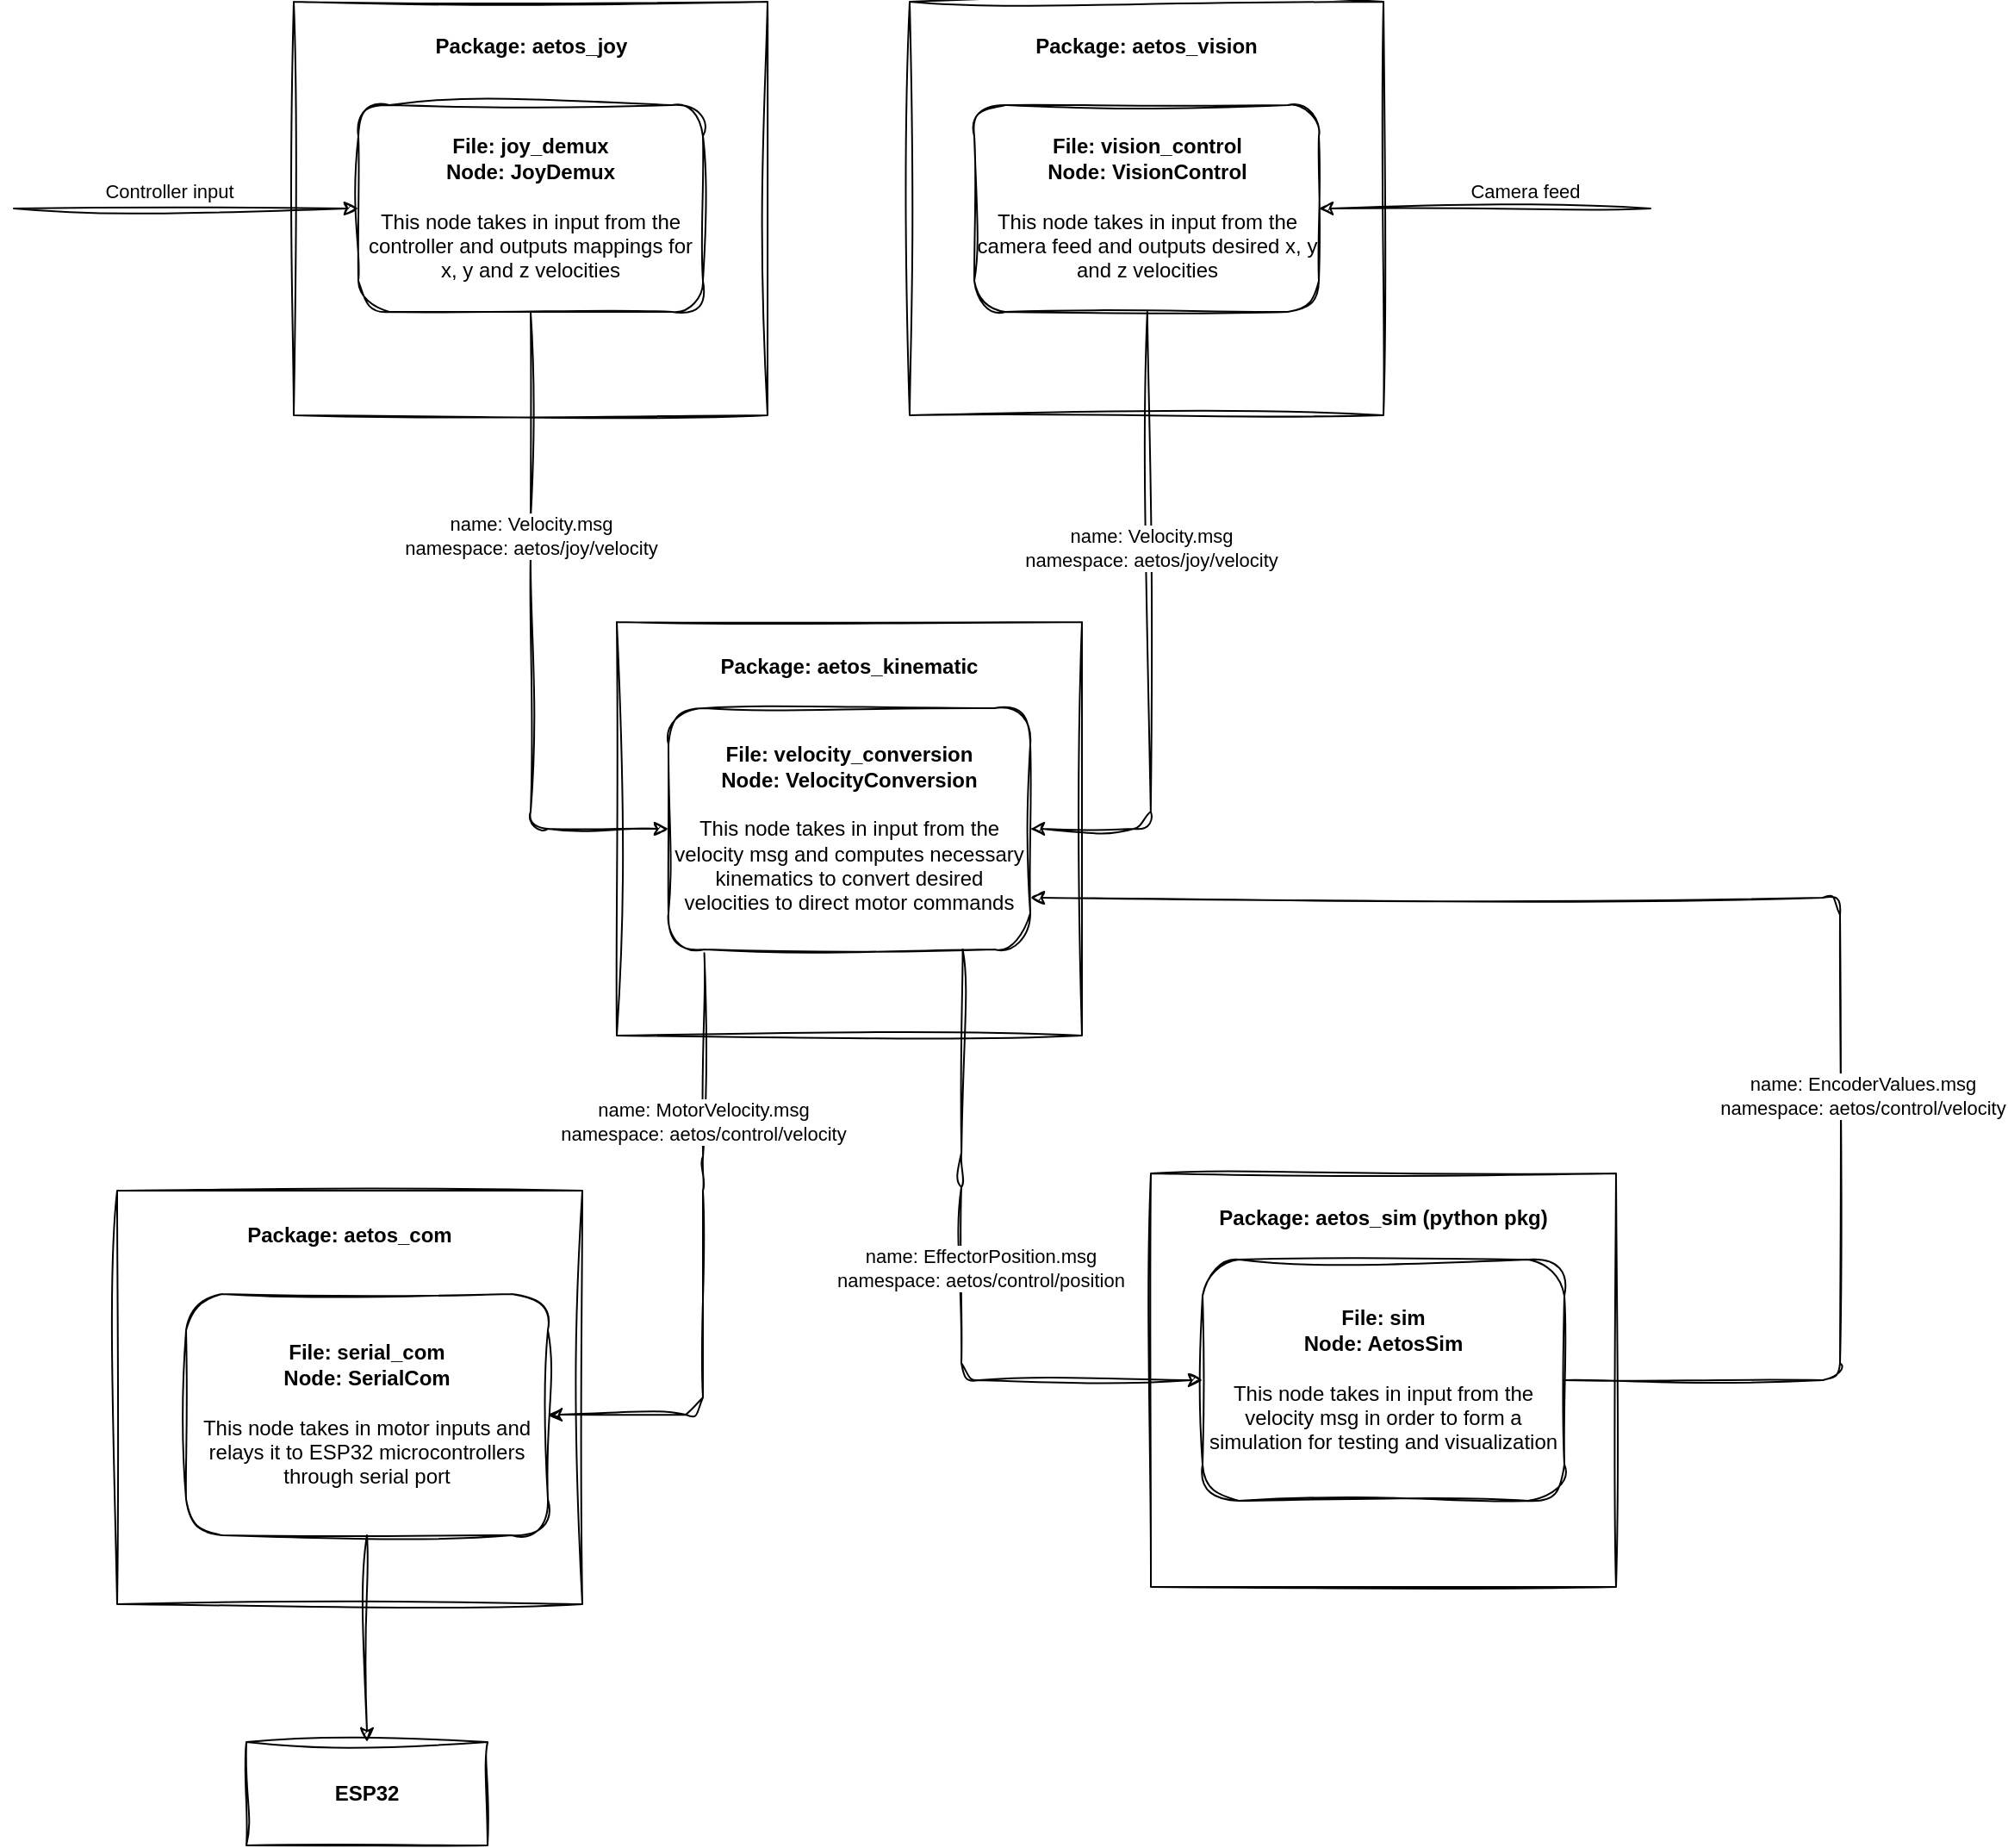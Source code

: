 <mxfile>
    <diagram id="Iz26gCM1m8_hL7JU3MXF" name="Page-1">
        <mxGraphModel dx="1403" dy="736" grid="1" gridSize="10" guides="1" tooltips="1" connect="1" arrows="1" fold="1" page="0" pageScale="1" pageWidth="827" pageHeight="1169" math="0" shadow="0">
            <root>
                <mxCell id="0"/>
                <mxCell id="1" parent="0"/>
                <mxCell id="28" value="&lt;p style=&quot;&quot;&gt;&lt;b&gt;Package: aetos_sim (python pkg)&lt;/b&gt;&lt;/p&gt;" style="whiteSpace=wrap;html=1;align=center;horizontal=1;verticalAlign=top;sketch=1;curveFitting=1;jiggle=2;" parent="1" vertex="1">
                    <mxGeometry x="580" y="680" width="270" height="240" as="geometry"/>
                </mxCell>
                <mxCell id="11" value="&lt;p style=&quot;&quot;&gt;&lt;b&gt;Package: aetos_com&lt;/b&gt;&lt;/p&gt;" style="whiteSpace=wrap;html=1;align=center;horizontal=1;verticalAlign=top;sketch=1;curveFitting=1;jiggle=2;" parent="1" vertex="1">
                    <mxGeometry x="-20" y="690" width="270" height="240" as="geometry"/>
                </mxCell>
                <mxCell id="10" value="&lt;p style=&quot;&quot;&gt;&lt;b&gt;Package: aetos_kinematic&lt;/b&gt;&lt;/p&gt;" style="whiteSpace=wrap;html=1;align=center;horizontal=1;verticalAlign=top;sketch=1;curveFitting=1;jiggle=2;" parent="1" vertex="1">
                    <mxGeometry x="270" y="360" width="270" height="240" as="geometry"/>
                </mxCell>
                <mxCell id="8" value="&lt;p style=&quot;&quot;&gt;&lt;b&gt;Package: aetos_joy&lt;/b&gt;&lt;/p&gt;" style="whiteSpace=wrap;html=1;align=center;horizontal=1;verticalAlign=top;sketch=1;curveFitting=1;jiggle=2;" parent="1" vertex="1">
                    <mxGeometry x="82.5" width="275" height="240" as="geometry"/>
                </mxCell>
                <mxCell id="2" value="&lt;b&gt;File: joy_demux&lt;br&gt;Node: JoyDemux&lt;br&gt;&lt;/b&gt;&lt;br&gt;This node takes in input from the controller and outputs mappings for x, y and z velocities" style="rounded=1;whiteSpace=wrap;html=1;sketch=1;curveFitting=1;jiggle=2;" parent="1" vertex="1">
                    <mxGeometry x="120" y="60" width="200" height="120" as="geometry"/>
                </mxCell>
                <mxCell id="3" value="" style="edgeStyle=none;orthogonalLoop=1;jettySize=auto;html=1;entryX=0;entryY=0.5;entryDx=0;entryDy=0;sketch=1;curveFitting=1;jiggle=2;" parent="1" target="2" edge="1">
                    <mxGeometry width="100" relative="1" as="geometry">
                        <mxPoint x="-80" y="120" as="sourcePoint"/>
                        <mxPoint x="80" y="160" as="targetPoint"/>
                        <Array as="points"/>
                    </mxGeometry>
                </mxCell>
                <mxCell id="4" value="Controller input" style="edgeLabel;html=1;align=center;verticalAlign=middle;resizable=0;points=[];sketch=1;curveFitting=1;jiggle=2;" parent="3" vertex="1" connectable="0">
                    <mxGeometry x="-0.11" y="-3" relative="1" as="geometry">
                        <mxPoint x="1" y="-13" as="offset"/>
                    </mxGeometry>
                </mxCell>
                <mxCell id="31" style="edgeStyle=none;html=1;entryX=1;entryY=0.5;entryDx=0;entryDy=0;exitX=0.099;exitY=1.015;exitDx=0;exitDy=0;exitPerimeter=0;sketch=1;curveFitting=1;jiggle=2;" parent="1" source="5" target="12" edge="1">
                    <mxGeometry relative="1" as="geometry">
                        <Array as="points">
                            <mxPoint x="320" y="680"/>
                            <mxPoint x="320" y="820"/>
                        </Array>
                    </mxGeometry>
                </mxCell>
                <mxCell id="5" value="&lt;b&gt;File: velocity_conversion&lt;br&gt;Node: VelocityConversion&lt;br&gt;&lt;/b&gt;&lt;br&gt;This node takes in input from the velocity msg and computes necessary kinematics to convert desired velocities to direct motor commands" style="rounded=1;whiteSpace=wrap;html=1;sketch=1;curveFitting=1;jiggle=2;" parent="1" vertex="1">
                    <mxGeometry x="300" y="410" width="210" height="140" as="geometry"/>
                </mxCell>
                <mxCell id="6" value="" style="edgeStyle=none;orthogonalLoop=1;jettySize=auto;html=1;exitX=0.5;exitY=1;exitDx=0;exitDy=0;entryX=0;entryY=0.5;entryDx=0;entryDy=0;sketch=1;curveFitting=1;jiggle=2;" parent="1" source="2" target="5" edge="1">
                    <mxGeometry width="100" relative="1" as="geometry">
                        <mxPoint x="350" y="140" as="sourcePoint"/>
                        <mxPoint x="220" y="630" as="targetPoint"/>
                        <Array as="points">
                            <mxPoint x="220" y="310"/>
                            <mxPoint x="220" y="480"/>
                        </Array>
                    </mxGeometry>
                </mxCell>
                <mxCell id="9" value="name: Velocity.msg&lt;br&gt;namespace: aetos/joy/velocity" style="edgeLabel;html=1;align=center;verticalAlign=middle;resizable=0;points=[];sketch=1;curveFitting=1;jiggle=2;" parent="6" vertex="1" connectable="0">
                    <mxGeometry x="0.242" y="2" relative="1" as="geometry">
                        <mxPoint x="-2" y="-106" as="offset"/>
                    </mxGeometry>
                </mxCell>
                <mxCell id="35" style="edgeStyle=none;html=1;exitX=0.5;exitY=1;exitDx=0;exitDy=0;entryX=0.5;entryY=0;entryDx=0;entryDy=0;sketch=1;curveFitting=1;jiggle=2;" parent="1" source="12" target="36" edge="1">
                    <mxGeometry relative="1" as="geometry">
                        <mxPoint x="205" y="1070" as="targetPoint"/>
                    </mxGeometry>
                </mxCell>
                <mxCell id="12" value="&lt;b&gt;File: serial_com&lt;br&gt;Node: SerialCom&lt;br&gt;&lt;/b&gt;&lt;br&gt;This node takes in motor inputs and relays it to ESP32 microcontrollers through serial port" style="rounded=1;whiteSpace=wrap;html=1;sketch=1;curveFitting=1;jiggle=2;" parent="1" vertex="1">
                    <mxGeometry x="20" y="750" width="210" height="140" as="geometry"/>
                </mxCell>
                <mxCell id="15" value="&lt;p style=&quot;&quot;&gt;&lt;b&gt;Package: aetos_vision&lt;/b&gt;&lt;/p&gt;" style="whiteSpace=wrap;html=1;align=center;horizontal=1;verticalAlign=top;sketch=1;curveFitting=1;jiggle=2;" parent="1" vertex="1">
                    <mxGeometry x="440" width="275" height="240" as="geometry"/>
                </mxCell>
                <mxCell id="19" style="edgeStyle=none;html=1;entryX=1;entryY=0.5;entryDx=0;entryDy=0;sketch=1;curveFitting=1;jiggle=2;" parent="1" source="16" target="5" edge="1">
                    <mxGeometry relative="1" as="geometry">
                        <Array as="points">
                            <mxPoint x="580" y="480"/>
                        </Array>
                    </mxGeometry>
                </mxCell>
                <mxCell id="20" value="name: Velocity.msg&lt;br&gt;namespace: aetos/joy/velocity" style="edgeLabel;html=1;align=center;verticalAlign=middle;resizable=0;points=[];sketch=1;curveFitting=1;jiggle=2;" parent="19" vertex="1" connectable="0">
                    <mxGeometry x="-0.261" y="1" relative="1" as="geometry">
                        <mxPoint as="offset"/>
                    </mxGeometry>
                </mxCell>
                <mxCell id="16" value="&lt;b&gt;File: vision_control&lt;br&gt;Node: VisionControl&lt;br&gt;&lt;/b&gt;&lt;br&gt;This node takes in input from the camera feed and outputs desired x, y and z velocities" style="rounded=1;whiteSpace=wrap;html=1;sketch=1;curveFitting=1;jiggle=2;" parent="1" vertex="1">
                    <mxGeometry x="477.5" y="60" width="200" height="120" as="geometry"/>
                </mxCell>
                <mxCell id="21" value="" style="edgeStyle=none;orthogonalLoop=1;jettySize=auto;html=1;entryX=1;entryY=0.5;entryDx=0;entryDy=0;sketch=1;curveFitting=1;jiggle=2;" parent="1" target="16" edge="1">
                    <mxGeometry width="100" relative="1" as="geometry">
                        <mxPoint x="870" y="120" as="sourcePoint"/>
                        <mxPoint x="880" y="120" as="targetPoint"/>
                        <Array as="points"/>
                    </mxGeometry>
                </mxCell>
                <mxCell id="22" value="Camera feed" style="edgeLabel;html=1;align=center;verticalAlign=middle;resizable=0;points=[];sketch=1;curveFitting=1;jiggle=2;" parent="21" vertex="1" connectable="0">
                    <mxGeometry x="-0.249" y="2" relative="1" as="geometry">
                        <mxPoint x="-1" y="-12" as="offset"/>
                    </mxGeometry>
                </mxCell>
                <mxCell id="29" value="&lt;b&gt;File: sim&lt;br&gt;Node: AetosSim&lt;br&gt;&lt;/b&gt;&lt;br&gt;This node takes in input from the velocity msg in order to form a simulation for testing and visualization" style="rounded=1;whiteSpace=wrap;html=1;sketch=1;curveFitting=1;jiggle=2;" parent="1" vertex="1">
                    <mxGeometry x="610" y="730" width="210" height="140" as="geometry"/>
                </mxCell>
                <mxCell id="36" value="&lt;b&gt;ESP32&lt;/b&gt;" style="whiteSpace=wrap;html=1;sketch=1;curveFitting=1;jiggle=2;" parent="1" vertex="1">
                    <mxGeometry x="55" y="1010" width="140" height="60" as="geometry"/>
                </mxCell>
                <mxCell id="37" value="name: MotorVelocity.msg&lt;br&gt;namespace: aetos/control/velocity" style="edgeLabel;html=1;align=center;verticalAlign=middle;resizable=0;points=[];sketch=1;curveFitting=1;jiggle=2;" parent="1" vertex="1" connectable="0">
                    <mxGeometry x="319.995" y="650.001" as="geometry"/>
                </mxCell>
                <mxCell id="38" style="edgeStyle=none;html=1;exitX=0.099;exitY=1.015;exitDx=0;exitDy=0;exitPerimeter=0;sketch=1;curveFitting=1;jiggle=2;" parent="1" target="29" edge="1">
                    <mxGeometry relative="1" as="geometry">
                        <Array as="points">
                            <mxPoint x="470" y="677.9"/>
                            <mxPoint x="470" y="800"/>
                        </Array>
                        <mxPoint x="470.79" y="550.0" as="sourcePoint"/>
                        <mxPoint x="550" y="818" as="targetPoint"/>
                    </mxGeometry>
                </mxCell>
                <mxCell id="39" value="name: EffectorPosition.msg&lt;br&gt;namespace: aetos/control/position&lt;br&gt;" style="edgeLabel;html=1;align=center;verticalAlign=middle;resizable=0;points=[];sketch=1;curveFitting=1;jiggle=2;" parent="1" vertex="1" connectable="0">
                    <mxGeometry x="477.495" y="730.001" as="geometry">
                        <mxPoint x="3" y="5" as="offset"/>
                    </mxGeometry>
                </mxCell>
                <mxCell id="40" style="edgeStyle=none;html=1;exitX=1;exitY=0.5;exitDx=0;exitDy=0;sketch=1;curveFitting=1;jiggle=2;" parent="1" source="29" edge="1">
                    <mxGeometry relative="1" as="geometry">
                        <Array as="points">
                            <mxPoint x="980" y="800"/>
                            <mxPoint x="980" y="520"/>
                        </Array>
                        <mxPoint x="900" y="820" as="sourcePoint"/>
                        <mxPoint x="510" y="520" as="targetPoint"/>
                    </mxGeometry>
                </mxCell>
                <mxCell id="41" value="name: EncoderValues.msg&lt;br&gt;namespace: aetos/control/velocity" style="edgeLabel;html=1;align=center;verticalAlign=middle;resizable=0;points=[];sketch=1;curveFitting=1;jiggle=2;" parent="1" vertex="1" connectable="0">
                    <mxGeometry x="989.995" y="630.001" as="geometry">
                        <mxPoint x="3" y="5" as="offset"/>
                    </mxGeometry>
                </mxCell>
            </root>
        </mxGraphModel>
    </diagram>
</mxfile>
